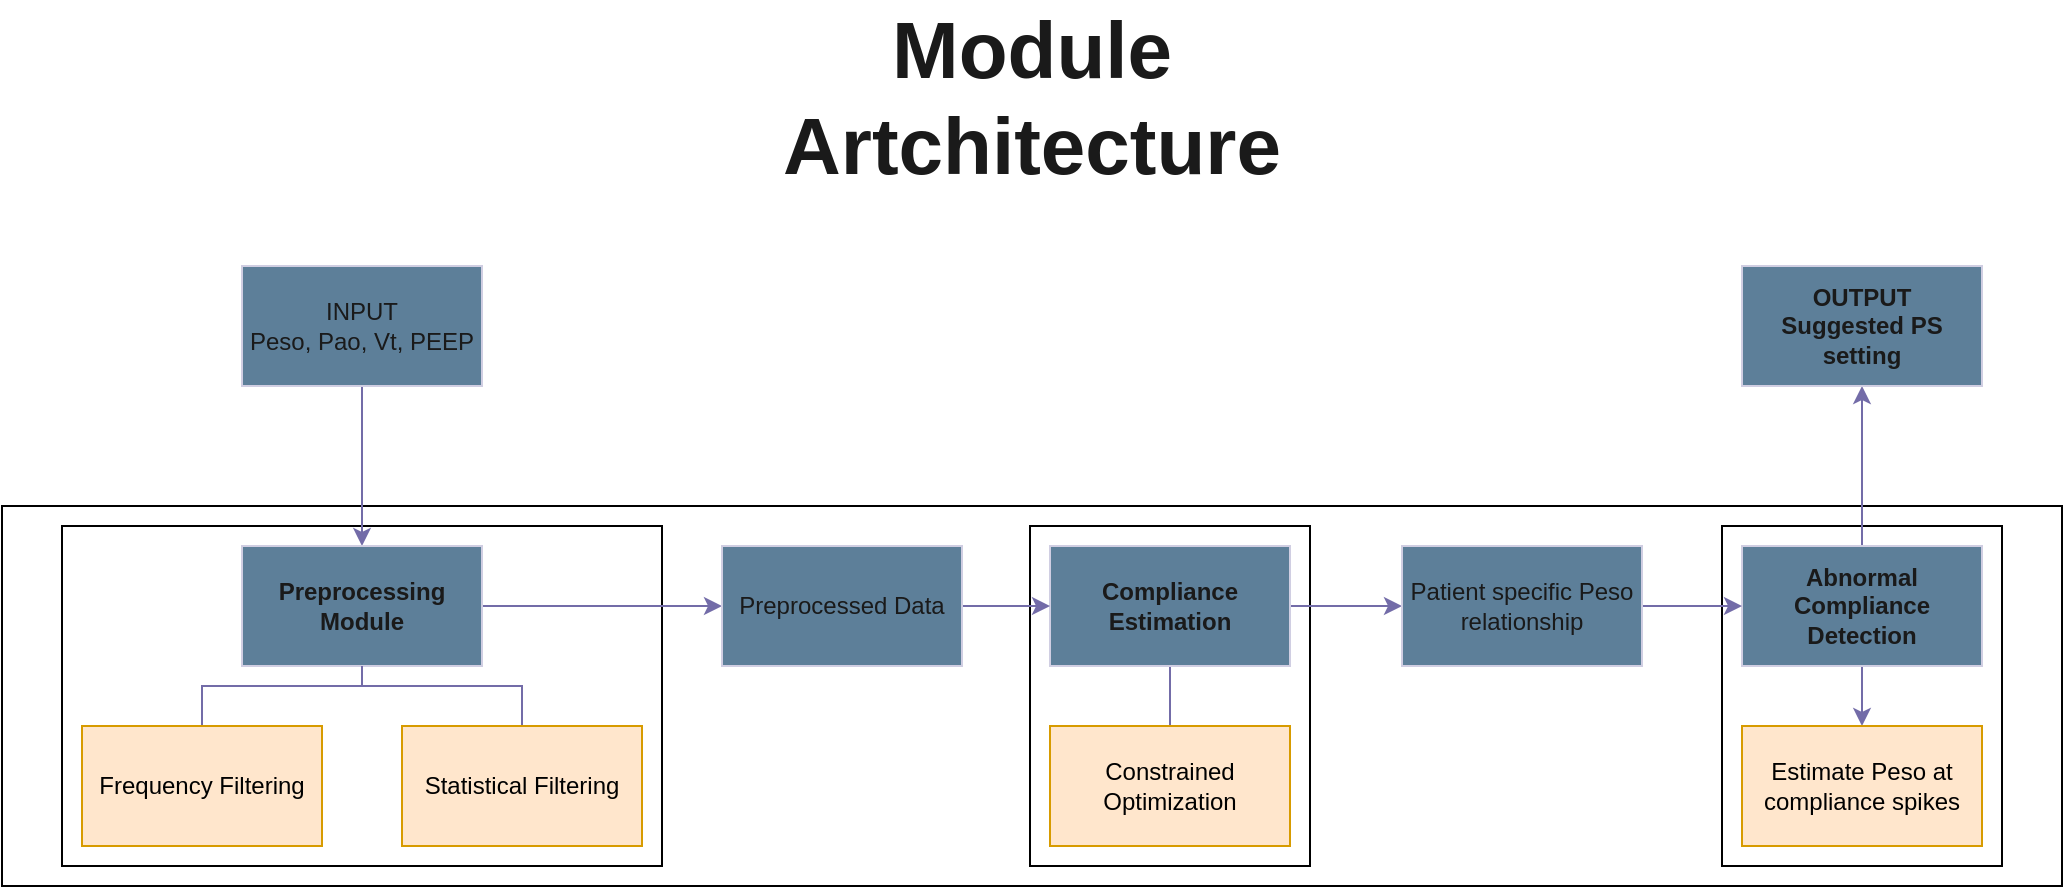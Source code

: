 <mxfile version="21.1.8" type="github">
  <diagram name="Page-1" id="LU8CSEMPoXpAPpUkOETY">
    <mxGraphModel dx="2261" dy="1925" grid="1" gridSize="10" guides="1" tooltips="1" connect="1" arrows="1" fold="1" page="1" pageScale="1" pageWidth="827" pageHeight="1169" math="0" shadow="0">
      <root>
        <mxCell id="0" />
        <mxCell id="1" parent="0" />
        <mxCell id="w0e98ejljB4lEu14B-Ai-32" value="" style="rounded=0;whiteSpace=wrap;html=1;" vertex="1" parent="1">
          <mxGeometry x="-100" y="240" width="1030" height="190" as="geometry" />
        </mxCell>
        <mxCell id="w0e98ejljB4lEu14B-Ai-8" value="" style="rounded=0;whiteSpace=wrap;html=1;" vertex="1" parent="1">
          <mxGeometry x="-70" y="250" width="300" height="170" as="geometry" />
        </mxCell>
        <mxCell id="w0e98ejljB4lEu14B-Ai-7" style="edgeStyle=orthogonalEdgeStyle;rounded=0;orthogonalLoop=1;jettySize=auto;html=1;entryX=0.5;entryY=0;entryDx=0;entryDy=0;strokeColor=#736CA8;fontColor=#1A1A1A;" edge="1" parent="1" source="w0e98ejljB4lEu14B-Ai-1" target="w0e98ejljB4lEu14B-Ai-2">
          <mxGeometry relative="1" as="geometry" />
        </mxCell>
        <mxCell id="w0e98ejljB4lEu14B-Ai-1" value="INPUT&lt;br&gt;Peso, Pao, Vt, PEEP" style="rounded=0;whiteSpace=wrap;html=1;labelBackgroundColor=none;fillColor=#5D7F99;strokeColor=#D0CEE2;fontColor=#1A1A1A;" vertex="1" parent="1">
          <mxGeometry x="20" y="120" width="120" height="60" as="geometry" />
        </mxCell>
        <mxCell id="w0e98ejljB4lEu14B-Ai-22" style="edgeStyle=orthogonalEdgeStyle;rounded=0;orthogonalLoop=1;jettySize=auto;html=1;strokeColor=#736CA8;fontColor=#1A1A1A;" edge="1" parent="1" source="w0e98ejljB4lEu14B-Ai-2" target="w0e98ejljB4lEu14B-Ai-21">
          <mxGeometry relative="1" as="geometry" />
        </mxCell>
        <mxCell id="w0e98ejljB4lEu14B-Ai-2" value="Preprocessing Module" style="rounded=0;whiteSpace=wrap;html=1;strokeColor=#D0CEE2;fontColor=#1A1A1A;fillColor=#5D7F99;fontStyle=1" vertex="1" parent="1">
          <mxGeometry x="20" y="260" width="120" height="60" as="geometry" />
        </mxCell>
        <mxCell id="w0e98ejljB4lEu14B-Ai-5" style="edgeStyle=orthogonalEdgeStyle;rounded=0;orthogonalLoop=1;jettySize=auto;html=1;entryX=0.5;entryY=1;entryDx=0;entryDy=0;strokeColor=#736CA8;fontColor=#1A1A1A;endArrow=none;endFill=0;" edge="1" parent="1" source="w0e98ejljB4lEu14B-Ai-3" target="w0e98ejljB4lEu14B-Ai-2">
          <mxGeometry relative="1" as="geometry">
            <Array as="points">
              <mxPoint y="330" />
              <mxPoint x="80" y="330" />
            </Array>
          </mxGeometry>
        </mxCell>
        <mxCell id="w0e98ejljB4lEu14B-Ai-3" value="Frequency Filtering" style="rounded=0;whiteSpace=wrap;html=1;fillColor=#ffe6cc;strokeColor=#d79b00;" vertex="1" parent="1">
          <mxGeometry x="-60" y="350" width="120" height="60" as="geometry" />
        </mxCell>
        <mxCell id="w0e98ejljB4lEu14B-Ai-6" style="edgeStyle=orthogonalEdgeStyle;rounded=0;orthogonalLoop=1;jettySize=auto;html=1;entryX=0.5;entryY=1;entryDx=0;entryDy=0;strokeColor=#736CA8;fontColor=#1A1A1A;endArrow=none;endFill=0;" edge="1" parent="1" source="w0e98ejljB4lEu14B-Ai-4" target="w0e98ejljB4lEu14B-Ai-2">
          <mxGeometry relative="1" as="geometry" />
        </mxCell>
        <mxCell id="w0e98ejljB4lEu14B-Ai-4" value="Statistical Filtering" style="rounded=0;whiteSpace=wrap;html=1;fillColor=#ffe6cc;strokeColor=#d79b00;" vertex="1" parent="1">
          <mxGeometry x="100" y="350" width="120" height="60" as="geometry" />
        </mxCell>
        <mxCell id="w0e98ejljB4lEu14B-Ai-9" value="" style="rounded=0;whiteSpace=wrap;html=1;" vertex="1" parent="1">
          <mxGeometry x="414" y="250" width="140" height="170" as="geometry" />
        </mxCell>
        <mxCell id="w0e98ejljB4lEu14B-Ai-15" style="edgeStyle=orthogonalEdgeStyle;rounded=0;orthogonalLoop=1;jettySize=auto;html=1;entryX=0.5;entryY=0;entryDx=0;entryDy=0;strokeColor=#736CA8;fontColor=#1A1A1A;endArrow=none;endFill=0;" edge="1" parent="1" source="w0e98ejljB4lEu14B-Ai-10" target="w0e98ejljB4lEu14B-Ai-12">
          <mxGeometry relative="1" as="geometry" />
        </mxCell>
        <mxCell id="w0e98ejljB4lEu14B-Ai-24" style="edgeStyle=orthogonalEdgeStyle;rounded=0;orthogonalLoop=1;jettySize=auto;html=1;strokeColor=#736CA8;fontColor=#1A1A1A;" edge="1" parent="1" source="w0e98ejljB4lEu14B-Ai-10">
          <mxGeometry relative="1" as="geometry">
            <mxPoint x="600" y="290" as="targetPoint" />
          </mxGeometry>
        </mxCell>
        <mxCell id="w0e98ejljB4lEu14B-Ai-10" value="Compliance Estimation" style="rounded=0;whiteSpace=wrap;html=1;strokeColor=#D0CEE2;fontColor=#1A1A1A;fillColor=#5D7F99;fontStyle=1" vertex="1" parent="1">
          <mxGeometry x="424" y="260" width="120" height="60" as="geometry" />
        </mxCell>
        <mxCell id="w0e98ejljB4lEu14B-Ai-12" value="Constrained Optimization" style="rounded=0;whiteSpace=wrap;html=1;fillColor=#ffe6cc;strokeColor=#d79b00;" vertex="1" parent="1">
          <mxGeometry x="424" y="350" width="120" height="60" as="geometry" />
        </mxCell>
        <mxCell id="w0e98ejljB4lEu14B-Ai-16" value="" style="rounded=0;whiteSpace=wrap;html=1;" vertex="1" parent="1">
          <mxGeometry x="760" y="250" width="140" height="170" as="geometry" />
        </mxCell>
        <mxCell id="w0e98ejljB4lEu14B-Ai-17" style="edgeStyle=orthogonalEdgeStyle;rounded=0;orthogonalLoop=1;jettySize=auto;html=1;entryX=0.5;entryY=0;entryDx=0;entryDy=0;strokeColor=#736CA8;fontColor=#1A1A1A;" edge="1" parent="1" source="w0e98ejljB4lEu14B-Ai-18" target="w0e98ejljB4lEu14B-Ai-19">
          <mxGeometry relative="1" as="geometry" />
        </mxCell>
        <mxCell id="w0e98ejljB4lEu14B-Ai-33" style="edgeStyle=orthogonalEdgeStyle;rounded=0;orthogonalLoop=1;jettySize=auto;html=1;strokeColor=#736CA8;fontColor=#1A1A1A;" edge="1" parent="1" source="w0e98ejljB4lEu14B-Ai-18">
          <mxGeometry relative="1" as="geometry">
            <mxPoint x="830" y="180" as="targetPoint" />
          </mxGeometry>
        </mxCell>
        <mxCell id="w0e98ejljB4lEu14B-Ai-18" value="Abnormal Compliance Detection" style="rounded=0;whiteSpace=wrap;html=1;strokeColor=#D0CEE2;fontColor=#1A1A1A;fillColor=#5D7F99;fontStyle=1" vertex="1" parent="1">
          <mxGeometry x="770" y="260" width="120" height="60" as="geometry" />
        </mxCell>
        <mxCell id="w0e98ejljB4lEu14B-Ai-19" value="Estimate Peso at compliance spikes" style="rounded=0;whiteSpace=wrap;html=1;fillColor=#ffe6cc;strokeColor=#d79b00;" vertex="1" parent="1">
          <mxGeometry x="770" y="350" width="120" height="60" as="geometry" />
        </mxCell>
        <mxCell id="w0e98ejljB4lEu14B-Ai-23" style="edgeStyle=orthogonalEdgeStyle;rounded=0;orthogonalLoop=1;jettySize=auto;html=1;strokeColor=#736CA8;fontColor=#1A1A1A;" edge="1" parent="1" source="w0e98ejljB4lEu14B-Ai-21" target="w0e98ejljB4lEu14B-Ai-10">
          <mxGeometry relative="1" as="geometry" />
        </mxCell>
        <mxCell id="w0e98ejljB4lEu14B-Ai-21" value="Preprocessed Data" style="rounded=0;whiteSpace=wrap;html=1;strokeColor=#D0CEE2;fontColor=#1A1A1A;fillColor=#5D7F99;" vertex="1" parent="1">
          <mxGeometry x="260" y="260" width="120" height="60" as="geometry" />
        </mxCell>
        <mxCell id="w0e98ejljB4lEu14B-Ai-26" style="edgeStyle=orthogonalEdgeStyle;rounded=0;orthogonalLoop=1;jettySize=auto;html=1;entryX=0;entryY=0.5;entryDx=0;entryDy=0;strokeColor=#736CA8;fontColor=#1A1A1A;" edge="1" parent="1" source="w0e98ejljB4lEu14B-Ai-25" target="w0e98ejljB4lEu14B-Ai-18">
          <mxGeometry relative="1" as="geometry" />
        </mxCell>
        <mxCell id="w0e98ejljB4lEu14B-Ai-25" value="Patient specific Peso relationship" style="rounded=0;whiteSpace=wrap;html=1;strokeColor=#D0CEE2;fontColor=#1A1A1A;fillColor=#5D7F99;" vertex="1" parent="1">
          <mxGeometry x="600" y="260" width="120" height="60" as="geometry" />
        </mxCell>
        <mxCell id="w0e98ejljB4lEu14B-Ai-34" value="OUTPUT&lt;br&gt;Suggested PS setting" style="rounded=0;whiteSpace=wrap;html=1;strokeColor=#D0CEE2;fontColor=#1A1A1A;fillColor=#5D7F99;fontStyle=1" vertex="1" parent="1">
          <mxGeometry x="770" y="120" width="120" height="60" as="geometry" />
        </mxCell>
        <mxCell id="w0e98ejljB4lEu14B-Ai-35" value="Module Artchitecture" style="text;html=1;strokeColor=none;fillColor=none;align=center;verticalAlign=middle;whiteSpace=wrap;rounded=0;fontColor=#1A1A1A;fontSize=40;fontStyle=1" vertex="1" parent="1">
          <mxGeometry x="360" y="20" width="110" height="30" as="geometry" />
        </mxCell>
      </root>
    </mxGraphModel>
  </diagram>
</mxfile>
